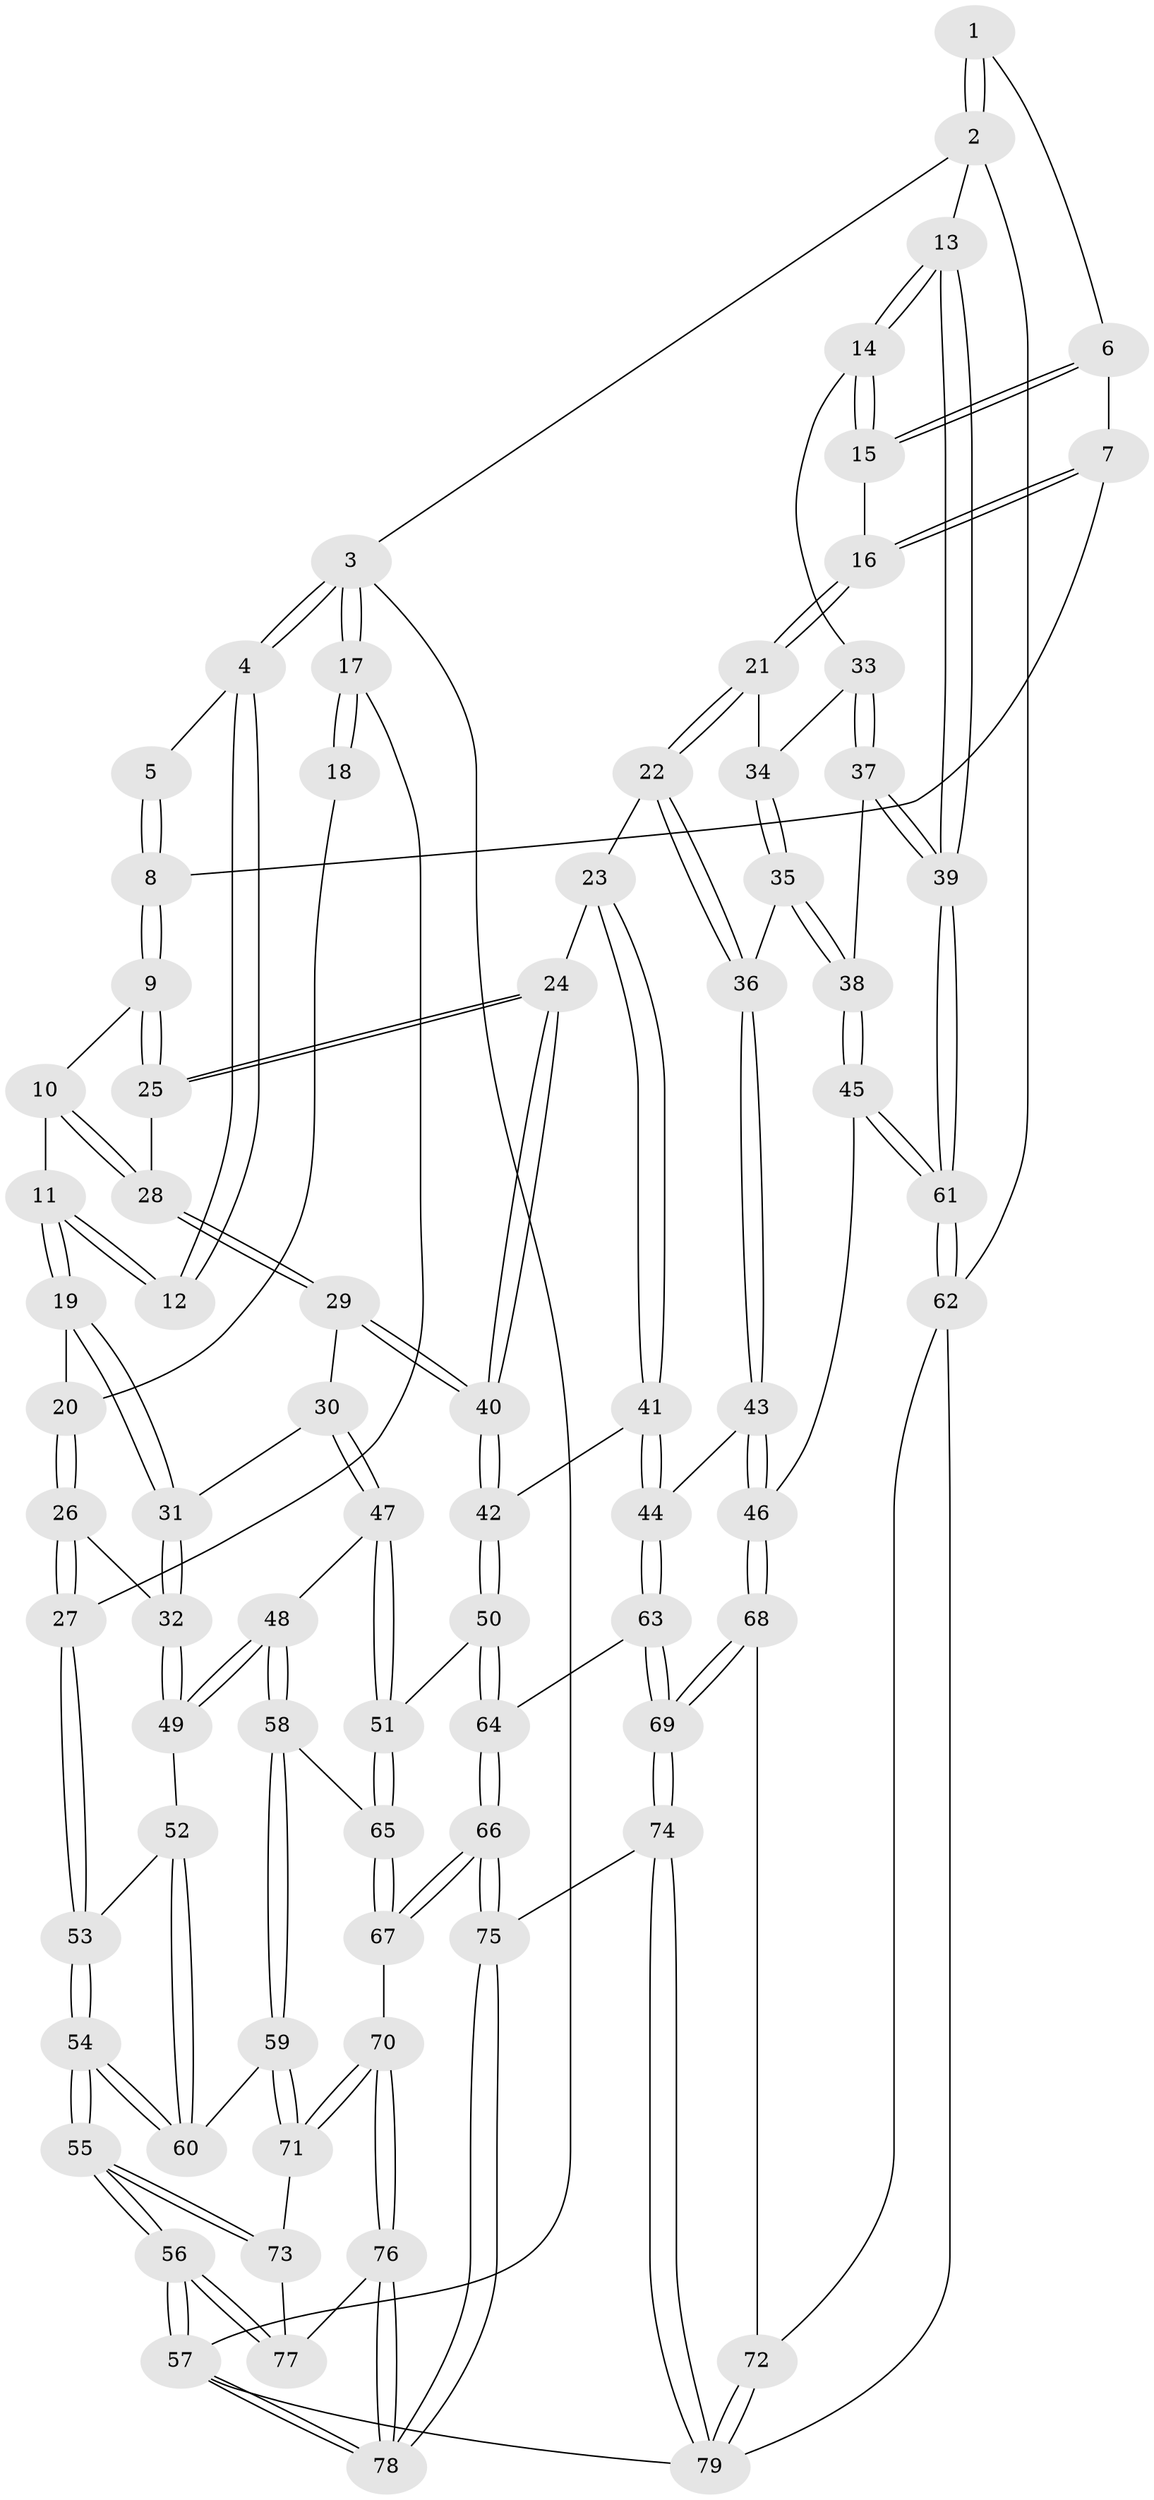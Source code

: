 // coarse degree distribution, {3: 0.5, 4: 0.34375, 2: 0.15625}
// Generated by graph-tools (version 1.1) at 2025/54/03/04/25 22:54:23]
// undirected, 79 vertices, 194 edges
graph export_dot {
  node [color=gray90,style=filled];
  1 [pos="+0.7863673261521397+0"];
  2 [pos="+1+0"];
  3 [pos="+0+0"];
  4 [pos="+0.3155844996879852+0"];
  5 [pos="+0.5646217498764672+0"];
  6 [pos="+0.7207444692232805+0.04790682623994936"];
  7 [pos="+0.6611723414168185+0.0671194795007383"];
  8 [pos="+0.5855954454456312+0.07822663900646655"];
  9 [pos="+0.5512770719595321+0.1465307503847412"];
  10 [pos="+0.46167265756974635+0.14110195586958185"];
  11 [pos="+0.3406502207908895+0.06164242428065695"];
  12 [pos="+0.3135253798706426+0"];
  13 [pos="+1+0"];
  14 [pos="+1+0"];
  15 [pos="+0.8332707008265261+0.12818548416062026"];
  16 [pos="+0.7862646998592279+0.20985880222254438"];
  17 [pos="+0+0.1177990346280601"];
  18 [pos="+0.15824512480340078+0.056911709043646556"];
  19 [pos="+0.25977560635375313+0.16950547392502494"];
  20 [pos="+0.19965229292317746+0.1571104519840368"];
  21 [pos="+0.7759637273083214+0.23206089224343507"];
  22 [pos="+0.670329143591532+0.29481470654044656"];
  23 [pos="+0.665245241079526+0.2938708665420133"];
  24 [pos="+0.6414099837772811+0.28352653516471643"];
  25 [pos="+0.6317988617402078+0.2741584460753639"];
  26 [pos="+0+0.18405253931821405"];
  27 [pos="+0+0.12060375575992785"];
  28 [pos="+0.3681198950662115+0.3257434988573697"];
  29 [pos="+0.34687419679516796+0.3461815806336276"];
  30 [pos="+0.31148765119802+0.35114089590701536"];
  31 [pos="+0.2660328912559009+0.33430478064030084"];
  32 [pos="+0.19487719640954215+0.35726141449607407"];
  33 [pos="+0.8936996046272485+0.29643062744481974"];
  34 [pos="+0.8777553724703074+0.29213121031902345"];
  35 [pos="+0.8312648163677655+0.4177671514379099"];
  36 [pos="+0.6997705296571809+0.34853667330322663"];
  37 [pos="+1+0.41360549053848217"];
  38 [pos="+0.8478691989701186+0.4352372218751351"];
  39 [pos="+1+0.45700245157117453"];
  40 [pos="+0.47202990510986426+0.43136838422683005"];
  41 [pos="+0.5703633536613353+0.5096200013927"];
  42 [pos="+0.4880195036112714+0.49652529846323357"];
  43 [pos="+0.7144586654506929+0.5967550317425907"];
  44 [pos="+0.6815104078865859+0.5999736990820403"];
  45 [pos="+0.7889576833538733+0.5963628086225147"];
  46 [pos="+0.7436636345120639+0.6089183773896467"];
  47 [pos="+0.32895830447539154+0.5412196542740959"];
  48 [pos="+0.18121953133520632+0.5433608303881075"];
  49 [pos="+0.16955461045130935+0.4083817517821445"];
  50 [pos="+0.41383208133887983+0.5982772592249395"];
  51 [pos="+0.377381597915408+0.5952115216420851"];
  52 [pos="+0.030168919396374068+0.46361558146947995"];
  53 [pos="+0+0.38872585941136867"];
  54 [pos="+0+0.6827478083908712"];
  55 [pos="+0+0.7175715572113489"];
  56 [pos="+0+1"];
  57 [pos="+0+1"];
  58 [pos="+0.12537693342324333+0.6322789100602624"];
  59 [pos="+0.11266297222847758+0.6391164448317969"];
  60 [pos="+0.1082462784952832+0.6380179711822466"];
  61 [pos="+1+0.6509012220778918"];
  62 [pos="+1+0.6728089956297193"];
  63 [pos="+0.5345883874349238+0.7097973430779658"];
  64 [pos="+0.49947829973572166+0.7018206207561493"];
  65 [pos="+0.29445449720962275+0.6765770696890271"];
  66 [pos="+0.3452740811576965+0.8534752411708593"];
  67 [pos="+0.30152009341257663+0.7958353015692637"];
  68 [pos="+0.7659990568977454+0.8166543355106409"];
  69 [pos="+0.6529070697057704+0.9561222312359468"];
  70 [pos="+0.13898120965622618+0.7750494625385833"];
  71 [pos="+0.13319395666243017+0.7666076052857339"];
  72 [pos="+0.9234907113068115+0.8112723752582799"];
  73 [pos="+0.02598779643221134+0.8035333812477704"];
  74 [pos="+0.622538726023085+1"];
  75 [pos="+0.3583696192208651+1"];
  76 [pos="+0.13234737013016926+0.8848540856107522"];
  77 [pos="+0.04671669530886945+0.875042561012127"];
  78 [pos="+0.2605793166525559+1"];
  79 [pos="+0.8617106182321764+1"];
  1 -- 2;
  1 -- 2;
  1 -- 6;
  2 -- 3;
  2 -- 13;
  2 -- 62;
  3 -- 4;
  3 -- 4;
  3 -- 17;
  3 -- 17;
  3 -- 57;
  4 -- 5;
  4 -- 12;
  4 -- 12;
  5 -- 8;
  5 -- 8;
  6 -- 7;
  6 -- 15;
  6 -- 15;
  7 -- 8;
  7 -- 16;
  7 -- 16;
  8 -- 9;
  8 -- 9;
  9 -- 10;
  9 -- 25;
  9 -- 25;
  10 -- 11;
  10 -- 28;
  10 -- 28;
  11 -- 12;
  11 -- 12;
  11 -- 19;
  11 -- 19;
  13 -- 14;
  13 -- 14;
  13 -- 39;
  13 -- 39;
  14 -- 15;
  14 -- 15;
  14 -- 33;
  15 -- 16;
  16 -- 21;
  16 -- 21;
  17 -- 18;
  17 -- 18;
  17 -- 27;
  18 -- 20;
  19 -- 20;
  19 -- 31;
  19 -- 31;
  20 -- 26;
  20 -- 26;
  21 -- 22;
  21 -- 22;
  21 -- 34;
  22 -- 23;
  22 -- 36;
  22 -- 36;
  23 -- 24;
  23 -- 41;
  23 -- 41;
  24 -- 25;
  24 -- 25;
  24 -- 40;
  24 -- 40;
  25 -- 28;
  26 -- 27;
  26 -- 27;
  26 -- 32;
  27 -- 53;
  27 -- 53;
  28 -- 29;
  28 -- 29;
  29 -- 30;
  29 -- 40;
  29 -- 40;
  30 -- 31;
  30 -- 47;
  30 -- 47;
  31 -- 32;
  31 -- 32;
  32 -- 49;
  32 -- 49;
  33 -- 34;
  33 -- 37;
  33 -- 37;
  34 -- 35;
  34 -- 35;
  35 -- 36;
  35 -- 38;
  35 -- 38;
  36 -- 43;
  36 -- 43;
  37 -- 38;
  37 -- 39;
  37 -- 39;
  38 -- 45;
  38 -- 45;
  39 -- 61;
  39 -- 61;
  40 -- 42;
  40 -- 42;
  41 -- 42;
  41 -- 44;
  41 -- 44;
  42 -- 50;
  42 -- 50;
  43 -- 44;
  43 -- 46;
  43 -- 46;
  44 -- 63;
  44 -- 63;
  45 -- 46;
  45 -- 61;
  45 -- 61;
  46 -- 68;
  46 -- 68;
  47 -- 48;
  47 -- 51;
  47 -- 51;
  48 -- 49;
  48 -- 49;
  48 -- 58;
  48 -- 58;
  49 -- 52;
  50 -- 51;
  50 -- 64;
  50 -- 64;
  51 -- 65;
  51 -- 65;
  52 -- 53;
  52 -- 60;
  52 -- 60;
  53 -- 54;
  53 -- 54;
  54 -- 55;
  54 -- 55;
  54 -- 60;
  54 -- 60;
  55 -- 56;
  55 -- 56;
  55 -- 73;
  55 -- 73;
  56 -- 57;
  56 -- 57;
  56 -- 77;
  56 -- 77;
  57 -- 78;
  57 -- 78;
  57 -- 79;
  58 -- 59;
  58 -- 59;
  58 -- 65;
  59 -- 60;
  59 -- 71;
  59 -- 71;
  61 -- 62;
  61 -- 62;
  62 -- 72;
  62 -- 79;
  63 -- 64;
  63 -- 69;
  63 -- 69;
  64 -- 66;
  64 -- 66;
  65 -- 67;
  65 -- 67;
  66 -- 67;
  66 -- 67;
  66 -- 75;
  66 -- 75;
  67 -- 70;
  68 -- 69;
  68 -- 69;
  68 -- 72;
  69 -- 74;
  69 -- 74;
  70 -- 71;
  70 -- 71;
  70 -- 76;
  70 -- 76;
  71 -- 73;
  72 -- 79;
  72 -- 79;
  73 -- 77;
  74 -- 75;
  74 -- 79;
  74 -- 79;
  75 -- 78;
  75 -- 78;
  76 -- 77;
  76 -- 78;
  76 -- 78;
}
